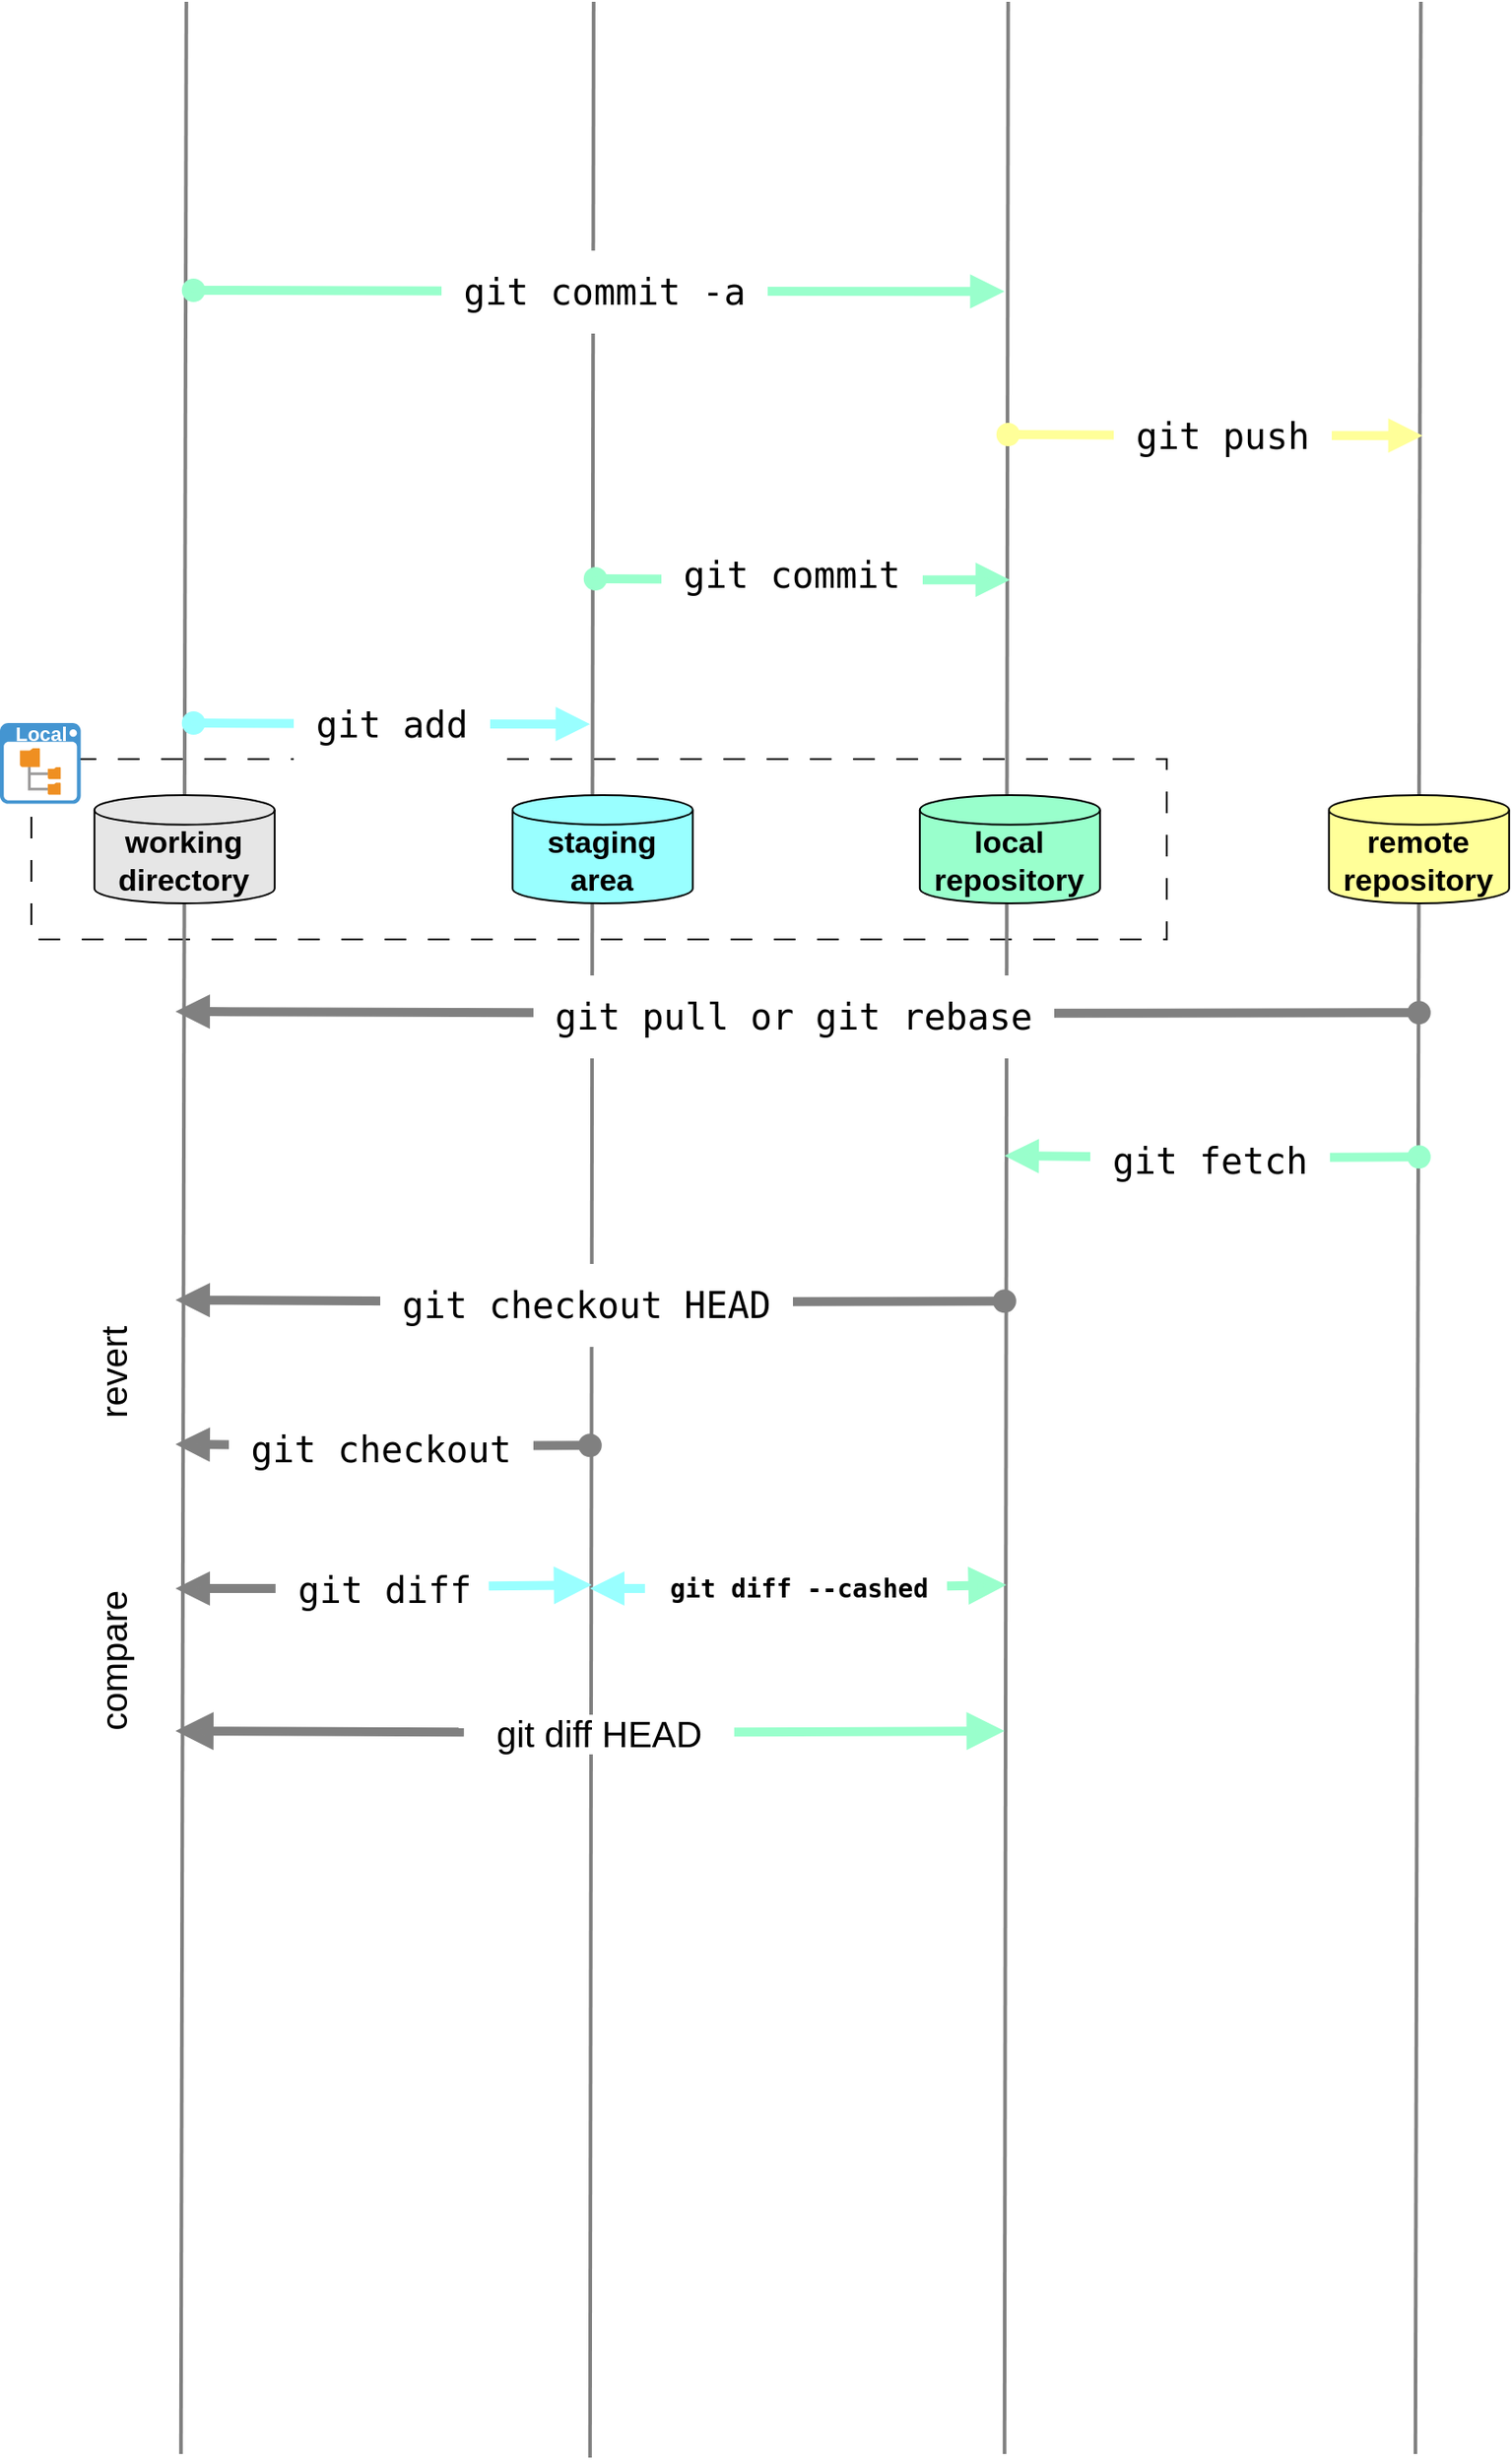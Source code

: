 <mxfile version="24.0.7" type="github" pages="3">
  <diagram name="3 areas" id="zJqC7b9IynARBR749QTm">
    <mxGraphModel dx="3155" dy="1423" grid="1" gridSize="10" guides="1" tooltips="1" connect="1" arrows="1" fold="1" page="1" pageScale="1" pageWidth="827" pageHeight="1169" math="0" shadow="0">
      <root>
        <mxCell id="0" />
        <mxCell id="1" parent="0" />
        <mxCell id="27pTSMQi8Gh_r-mLNvT4-14" value="" style="rounded=0;whiteSpace=wrap;html=1;hachureGap=4;fontFamily=Architects Daughter;fontSource=https%3A%2F%2Ffonts.googleapis.com%2Fcss%3Ffamily%3DArchitects%2BDaughter;fillColor=none;dashed=1;dashPattern=12 12;" vertex="1" parent="1">
          <mxGeometry x="37.4" y="440" width="630" height="100" as="geometry" />
        </mxCell>
        <mxCell id="0hkWVxESS4iukIDbZFaX-8" value="" style="endArrow=none;html=1;rounded=0;strokeWidth=2;strokeColor=#808080;movable=1;resizable=1;rotatable=1;deletable=1;editable=1;locked=0;connectable=1;" parent="1" edge="1">
          <mxGeometry width="50" height="50" relative="1" as="geometry">
            <mxPoint x="120.4" y="1380" as="sourcePoint" />
            <mxPoint x="123.4" y="20" as="targetPoint" />
          </mxGeometry>
        </mxCell>
        <mxCell id="0hkWVxESS4iukIDbZFaX-7" value="" style="endArrow=none;html=1;rounded=0;strokeWidth=2;strokeColor=#808080;movable=1;resizable=1;rotatable=1;deletable=1;editable=1;locked=0;connectable=1;" parent="1" edge="1">
          <mxGeometry width="50" height="50" relative="1" as="geometry">
            <mxPoint x="347.4" y="1382.0" as="sourcePoint" />
            <mxPoint x="349.4" y="20" as="targetPoint" />
          </mxGeometry>
        </mxCell>
        <mxCell id="0hkWVxESS4iukIDbZFaX-6" value="" style="endArrow=none;html=1;rounded=0;strokeWidth=2;strokeColor=#808080;movable=1;resizable=1;rotatable=1;deletable=1;editable=1;locked=0;connectable=1;" parent="1" edge="1">
          <mxGeometry width="50" height="50" relative="1" as="geometry">
            <mxPoint x="805.4" y="1380" as="sourcePoint" />
            <mxPoint x="808.4" y="20" as="targetPoint" />
          </mxGeometry>
        </mxCell>
        <mxCell id="0hkWVxESS4iukIDbZFaX-5" value="" style="endArrow=none;html=1;rounded=0;strokeWidth=2;strokeColor=#808080;movable=1;resizable=1;rotatable=1;deletable=1;editable=1;locked=0;connectable=1;" parent="1" edge="1">
          <mxGeometry width="50" height="50" relative="1" as="geometry">
            <mxPoint x="577.4" y="1380" as="sourcePoint" />
            <mxPoint x="579.4" y="20" as="targetPoint" />
          </mxGeometry>
        </mxCell>
        <mxCell id="0hkWVxESS4iukIDbZFaX-1" value="&lt;b&gt;&lt;font style=&quot;font-size: 17px;&quot;&gt;working directory&lt;/font&gt;&lt;/b&gt;" style="shape=cylinder3;whiteSpace=wrap;html=1;boundedLbl=1;backgroundOutline=1;size=8.2;fillColor=#E6E6E6;flipH=0;flipV=0;movable=1;resizable=1;rotatable=1;deletable=1;editable=1;locked=0;connectable=1;" parent="1" vertex="1">
          <mxGeometry x="72.4" y="460" width="100" height="60" as="geometry" />
        </mxCell>
        <mxCell id="0hkWVxESS4iukIDbZFaX-2" value="&lt;b&gt;&lt;font style=&quot;font-size: 17px;&quot;&gt;remote repository&lt;/font&gt;&lt;/b&gt;" style="shape=cylinder3;whiteSpace=wrap;html=1;boundedLbl=1;backgroundOutline=1;size=8.2;fillColor=#FFFF99;flipH=0;flipV=0;movable=1;resizable=1;rotatable=1;deletable=1;editable=1;locked=0;connectable=1;" parent="1" vertex="1">
          <mxGeometry x="757.4" y="460" width="100" height="60" as="geometry" />
        </mxCell>
        <mxCell id="0hkWVxESS4iukIDbZFaX-3" value="&lt;b&gt;&lt;font style=&quot;font-size: 17px;&quot;&gt;local repository&lt;/font&gt;&lt;/b&gt;" style="shape=cylinder3;whiteSpace=wrap;html=1;boundedLbl=1;backgroundOutline=1;size=8.2;fillColor=#99FFCC;flipH=0;flipV=0;movable=1;resizable=1;rotatable=1;deletable=1;editable=1;locked=0;connectable=1;" parent="1" vertex="1">
          <mxGeometry x="530.4" y="460" width="100" height="60" as="geometry" />
        </mxCell>
        <mxCell id="0hkWVxESS4iukIDbZFaX-4" value="&lt;span style=&quot;font-size: 17px;&quot;&gt;&lt;b&gt;staging area&lt;/b&gt;&lt;/span&gt;" style="shape=cylinder3;whiteSpace=wrap;html=1;boundedLbl=1;backgroundOutline=1;size=8.2;fillColor=#99FFFF;flipH=0;flipV=0;movable=1;resizable=1;rotatable=1;deletable=1;editable=1;locked=0;connectable=1;" parent="1" vertex="1">
          <mxGeometry x="304.4" y="460" width="100" height="60" as="geometry" />
        </mxCell>
        <mxCell id="0hkWVxESS4iukIDbZFaX-29" value="&lt;pre&gt;&lt;br&gt;&lt;/pre&gt;" style="html=1;verticalAlign=bottom;startArrow=oval;startFill=1;endArrow=block;startSize=8;curved=0;rounded=0;shadow=0;strokeColor=#99FFCC;align=center;fontFamily=Helvetica;fontSize=11;fontColor=default;labelBackgroundColor=default;edgeStyle=orthogonalEdgeStyle;flowAnimation=0;strokeWidth=5;" parent="1" edge="1">
          <mxGeometry x="0.002" width="60" relative="1" as="geometry">
            <mxPoint x="127.4" y="180.0" as="sourcePoint" />
            <mxPoint x="577.4" y="180.63" as="targetPoint" />
            <mxPoint as="offset" />
          </mxGeometry>
        </mxCell>
        <mxCell id="0hkWVxESS4iukIDbZFaX-36" value="&lt;pre&gt;&lt;font style=&quot;font-size: 20px;&quot;&gt; git commit -a &lt;/font&gt;&lt;/pre&gt;" style="edgeLabel;html=1;align=center;verticalAlign=middle;resizable=0;points=[];fontFamily=Helvetica;fontSize=11;fontColor=default;labelBackgroundColor=default;" parent="0hkWVxESS4iukIDbZFaX-29" vertex="1" connectable="0">
          <mxGeometry x="0.009" y="1" relative="1" as="geometry">
            <mxPoint as="offset" />
          </mxGeometry>
        </mxCell>
        <mxCell id="0hkWVxESS4iukIDbZFaX-25" value="&lt;pre&gt;&lt;br&gt;&lt;/pre&gt;" style="html=1;verticalAlign=bottom;startArrow=oval;startFill=1;endArrow=block;startSize=8;curved=0;rounded=0;shadow=0;strokeColor=#99FFCC;align=center;fontFamily=Helvetica;fontSize=11;fontColor=default;labelBackgroundColor=default;edgeStyle=orthogonalEdgeStyle;flowAnimation=0;strokeWidth=5;" parent="1" edge="1">
          <mxGeometry x="0.002" width="60" relative="1" as="geometry">
            <mxPoint x="350.4" y="340.0" as="sourcePoint" />
            <mxPoint x="580.4" y="340.63" as="targetPoint" />
            <mxPoint as="offset" />
          </mxGeometry>
        </mxCell>
        <mxCell id="0hkWVxESS4iukIDbZFaX-34" value="&lt;pre&gt;&lt;font style=&quot;font-size: 20px;&quot;&gt; git commit &lt;/font&gt;&lt;/pre&gt;" style="edgeLabel;html=1;align=center;verticalAlign=middle;resizable=0;points=[];fontFamily=Helvetica;fontSize=11;fontColor=default;labelBackgroundColor=default;" parent="0hkWVxESS4iukIDbZFaX-25" vertex="1" connectable="0">
          <mxGeometry x="-0.06" y="4" relative="1" as="geometry">
            <mxPoint as="offset" />
          </mxGeometry>
        </mxCell>
        <mxCell id="0hkWVxESS4iukIDbZFaX-26" value="&lt;pre&gt;&lt;br&gt;&lt;/pre&gt;" style="html=1;verticalAlign=bottom;startArrow=oval;startFill=1;endArrow=block;startSize=8;curved=0;rounded=0;shadow=0;strokeColor=#99FFFF;align=center;fontFamily=Helvetica;fontSize=11;fontColor=default;labelBackgroundColor=default;edgeStyle=orthogonalEdgeStyle;flowAnimation=0;strokeWidth=5;" parent="1" edge="1">
          <mxGeometry x="0.002" width="60" relative="1" as="geometry">
            <mxPoint x="127.4" y="420.0" as="sourcePoint" />
            <mxPoint x="347.4" y="420.63" as="targetPoint" />
            <mxPoint as="offset" />
          </mxGeometry>
        </mxCell>
        <mxCell id="0hkWVxESS4iukIDbZFaX-35" value="&lt;pre&gt;&lt;font style=&quot;font-size: 20px;&quot;&gt; git add &lt;/font&gt;&lt;/pre&gt;" style="edgeLabel;html=1;align=center;verticalAlign=middle;resizable=0;points=[];fontFamily=Helvetica;fontSize=11;fontColor=default;labelBackgroundColor=default;" parent="0hkWVxESS4iukIDbZFaX-26" vertex="1" connectable="0">
          <mxGeometry x="0.007" y="1" relative="1" as="geometry">
            <mxPoint x="-1" as="offset" />
          </mxGeometry>
        </mxCell>
        <mxCell id="0hkWVxESS4iukIDbZFaX-27" value="&lt;pre&gt;&lt;br&gt;&lt;/pre&gt;" style="html=1;verticalAlign=bottom;startArrow=oval;startFill=1;endArrow=block;startSize=8;curved=0;rounded=0;shadow=0;strokeColor=#FFFF99;align=center;fontFamily=Helvetica;fontSize=11;fontColor=default;labelBackgroundColor=default;edgeStyle=orthogonalEdgeStyle;flowAnimation=0;strokeWidth=5;" parent="1" edge="1">
          <mxGeometry x="0.002" width="60" relative="1" as="geometry">
            <mxPoint x="579.4" y="260.0" as="sourcePoint" />
            <mxPoint x="809.4" y="260.63" as="targetPoint" />
            <mxPoint as="offset" />
          </mxGeometry>
        </mxCell>
        <mxCell id="0hkWVxESS4iukIDbZFaX-31" value="&lt;pre&gt;&lt;font style=&quot;font-size: 20px;&quot;&gt; git push &lt;/font&gt;&lt;/pre&gt;" style="edgeLabel;html=1;align=center;verticalAlign=middle;resizable=0;points=[];fontFamily=Helvetica;fontSize=11;fontColor=default;labelBackgroundColor=default;" parent="0hkWVxESS4iukIDbZFaX-27" vertex="1" connectable="0">
          <mxGeometry x="0.031" y="1" relative="1" as="geometry">
            <mxPoint as="offset" />
          </mxGeometry>
        </mxCell>
        <mxCell id="0hkWVxESS4iukIDbZFaX-37" value="&lt;pre&gt;&lt;br&gt;&lt;/pre&gt;" style="html=1;verticalAlign=bottom;startArrow=oval;startFill=1;endArrow=block;startSize=8;curved=0;rounded=0;shadow=0;strokeColor=#808080;align=center;fontFamily=Helvetica;fontSize=11;fontColor=default;labelBackgroundColor=default;edgeStyle=orthogonalEdgeStyle;flowAnimation=0;strokeWidth=5;" parent="1" edge="1">
          <mxGeometry x="0.002" width="60" relative="1" as="geometry">
            <mxPoint x="807.4" y="580.63" as="sourcePoint" />
            <mxPoint x="117.4" y="580" as="targetPoint" />
            <mxPoint as="offset" />
          </mxGeometry>
        </mxCell>
        <mxCell id="0hkWVxESS4iukIDbZFaX-38" value="&lt;pre&gt;&lt;font style=&quot;font-size: 20px;&quot;&gt; git pull or git rebase &lt;/font&gt;&lt;/pre&gt;" style="edgeLabel;html=1;align=center;verticalAlign=middle;resizable=0;points=[];fontFamily=Helvetica;fontSize=11;fontColor=default;labelBackgroundColor=default;" parent="0hkWVxESS4iukIDbZFaX-37" vertex="1" connectable="0">
          <mxGeometry x="0.007" y="1" relative="1" as="geometry">
            <mxPoint x="-1" as="offset" />
          </mxGeometry>
        </mxCell>
        <mxCell id="0hkWVxESS4iukIDbZFaX-40" value="&lt;pre&gt;&lt;br&gt;&lt;/pre&gt;" style="html=1;verticalAlign=bottom;startArrow=oval;startFill=1;endArrow=block;startSize=8;curved=0;rounded=0;shadow=0;strokeColor=#99FFCC;align=center;fontFamily=Helvetica;fontSize=11;fontColor=default;labelBackgroundColor=default;edgeStyle=orthogonalEdgeStyle;flowAnimation=0;strokeWidth=5;" parent="1" edge="1">
          <mxGeometry x="0.002" width="60" relative="1" as="geometry">
            <mxPoint x="807.4" y="660.63" as="sourcePoint" />
            <mxPoint x="577.4" y="660" as="targetPoint" />
            <mxPoint as="offset" />
          </mxGeometry>
        </mxCell>
        <mxCell id="0hkWVxESS4iukIDbZFaX-41" value="&lt;pre&gt;&lt;font style=&quot;font-size: 20px;&quot;&gt; git fetch &lt;/font&gt;&lt;/pre&gt;" style="edgeLabel;html=1;align=center;verticalAlign=middle;resizable=0;points=[];fontFamily=Helvetica;fontSize=11;fontColor=default;labelBackgroundColor=default;" parent="0hkWVxESS4iukIDbZFaX-40" vertex="1" connectable="0">
          <mxGeometry x="0.007" y="1" relative="1" as="geometry">
            <mxPoint x="-1" as="offset" />
          </mxGeometry>
        </mxCell>
        <mxCell id="0hkWVxESS4iukIDbZFaX-42" value="&lt;pre&gt;&lt;br&gt;&lt;/pre&gt;" style="html=1;verticalAlign=bottom;startArrow=oval;startFill=1;endArrow=block;startSize=8;curved=0;rounded=0;shadow=0;strokeColor=#808080;align=center;fontFamily=Helvetica;fontSize=11;fontColor=default;labelBackgroundColor=default;edgeStyle=orthogonalEdgeStyle;flowAnimation=0;strokeWidth=5;" parent="1" edge="1">
          <mxGeometry x="0.002" width="60" relative="1" as="geometry">
            <mxPoint x="577.4" y="740.63" as="sourcePoint" />
            <mxPoint x="117.4" y="740" as="targetPoint" />
            <mxPoint as="offset" />
          </mxGeometry>
        </mxCell>
        <mxCell id="0hkWVxESS4iukIDbZFaX-43" value="&lt;pre&gt;&lt;font style=&quot;font-size: 20px;&quot;&gt; git checkout HEAD &lt;/font&gt;&lt;/pre&gt;" style="edgeLabel;html=1;align=center;verticalAlign=middle;resizable=0;points=[];fontFamily=Helvetica;fontSize=11;fontColor=default;labelBackgroundColor=default;" parent="0hkWVxESS4iukIDbZFaX-42" vertex="1" connectable="0">
          <mxGeometry x="0.007" y="1" relative="1" as="geometry">
            <mxPoint x="-1" as="offset" />
          </mxGeometry>
        </mxCell>
        <mxCell id="0hkWVxESS4iukIDbZFaX-44" value="&lt;pre&gt;&lt;br&gt;&lt;/pre&gt;" style="html=1;verticalAlign=bottom;startArrow=oval;startFill=1;endArrow=block;startSize=8;curved=0;rounded=0;shadow=0;strokeColor=#808080;align=center;fontFamily=Helvetica;fontSize=11;fontColor=default;labelBackgroundColor=default;edgeStyle=orthogonalEdgeStyle;flowAnimation=0;strokeWidth=5;" parent="1" edge="1">
          <mxGeometry x="0.002" width="60" relative="1" as="geometry">
            <mxPoint x="347.4" y="820.63" as="sourcePoint" />
            <mxPoint x="117.4" y="820" as="targetPoint" />
            <mxPoint as="offset" />
          </mxGeometry>
        </mxCell>
        <mxCell id="0hkWVxESS4iukIDbZFaX-45" value="&lt;pre&gt;&lt;font style=&quot;font-size: 20px;&quot;&gt; git checkout &lt;/font&gt;&lt;/pre&gt;" style="edgeLabel;html=1;align=center;verticalAlign=middle;resizable=0;points=[];fontFamily=Helvetica;fontSize=11;fontColor=default;labelBackgroundColor=default;" parent="0hkWVxESS4iukIDbZFaX-44" vertex="1" connectable="0">
          <mxGeometry x="0.007" y="1" relative="1" as="geometry">
            <mxPoint x="-1" as="offset" />
          </mxGeometry>
        </mxCell>
        <mxCell id="0hkWVxESS4iukIDbZFaX-47" value="&lt;font style=&quot;font-size: 20px;&quot;&gt;revert&lt;/font&gt;" style="text;html=1;align=center;verticalAlign=middle;resizable=0;points=[];autosize=1;strokeColor=none;fillColor=none;fontFamily=Helvetica;fontSize=11;fontColor=default;labelBackgroundColor=default;horizontal=0;" parent="1" vertex="1">
          <mxGeometry x="47.4" y="760" width="70" height="40" as="geometry" />
        </mxCell>
        <mxCell id="0hkWVxESS4iukIDbZFaX-56" value="&lt;font style=&quot;font-size: 20px;&quot;&gt;compare&lt;/font&gt;" style="text;html=1;align=center;verticalAlign=middle;resizable=0;points=[];autosize=1;strokeColor=none;fillColor=none;fontFamily=Helvetica;fontSize=11;fontColor=default;labelBackgroundColor=default;horizontal=0;" parent="1" vertex="1">
          <mxGeometry x="57.4" y="895" width="50" height="90" as="geometry" />
        </mxCell>
        <mxCell id="27pTSMQi8Gh_r-mLNvT4-8" value="" style="group" vertex="1" connectable="0" parent="1">
          <mxGeometry x="117.4" y="960" width="460.0" height="40" as="geometry" />
        </mxCell>
        <mxCell id="0hkWVxESS4iukIDbZFaX-55" value="" style="edgeStyle=none;orthogonalLoop=1;jettySize=auto;html=1;endArrow=none;startArrow=block;endSize=8;startSize=8;rounded=0;shadow=0;strokeColor=#808080;align=center;verticalAlign=middle;fontFamily=Helvetica;fontSize=11;fontColor=default;labelBackgroundColor=default;flowAnimation=0;curved=1;strokeWidth=5;startFill=1;endFill=0;" parent="27pTSMQi8Gh_r-mLNvT4-8" edge="1" target="27pTSMQi8Gh_r-mLNvT4-6">
          <mxGeometry width="100" relative="1" as="geometry">
            <mxPoint y="19" as="sourcePoint" />
            <mxPoint x="140.0" y="19" as="targetPoint" />
            <Array as="points" />
          </mxGeometry>
        </mxCell>
        <mxCell id="27pTSMQi8Gh_r-mLNvT4-6" value="&lt;span style=&quot;font-family: Helvetica; font-size: 20px; background-color: rgb(255, 255, 255);&quot;&gt;&amp;nbsp;git&amp;nbsp;diff HEAD&amp;nbsp;&lt;/span&gt;" style="text;html=1;align=center;verticalAlign=middle;resizable=0;points=[];autosize=1;strokeColor=none;fillColor=none;fontFamily=Architects Daughter;fontSource=https%3A%2F%2Ffonts.googleapis.com%2Fcss%3Ffamily%3DArchitects%2BDaughter;flipH=0;flipV=1;" vertex="1" parent="27pTSMQi8Gh_r-mLNvT4-8">
          <mxGeometry x="160.0" width="150" height="40" as="geometry" />
        </mxCell>
        <UserObject label="" id="27pTSMQi8Gh_r-mLNvT4-7">
          <mxCell style="edgeStyle=none;orthogonalLoop=1;jettySize=auto;html=1;endArrow=none;startArrow=block;endSize=8;startSize=8;rounded=0;shadow=0;strokeColor=#99FFCC;align=center;verticalAlign=middle;fontFamily=Helvetica;fontSize=11;fontColor=default;labelBackgroundColor=default;flowAnimation=0;curved=0;strokeWidth=5;startFill=1;endFill=0;jumpStyle=none;" edge="1" parent="27pTSMQi8Gh_r-mLNvT4-8" target="27pTSMQi8Gh_r-mLNvT4-6">
            <mxGeometry width="100" relative="1" as="geometry">
              <mxPoint x="460.0" y="19" as="sourcePoint" />
              <mxPoint x="340.0" y="19" as="targetPoint" />
              <Array as="points" />
            </mxGeometry>
          </mxCell>
        </UserObject>
        <mxCell id="27pTSMQi8Gh_r-mLNvT4-9" value="" style="group" vertex="1" connectable="0" parent="1">
          <mxGeometry x="117.4" y="870" width="231" height="60" as="geometry" />
        </mxCell>
        <UserObject label="" id="0hkWVxESS4iukIDbZFaX-51">
          <mxCell style="edgeStyle=none;orthogonalLoop=1;jettySize=auto;html=1;endArrow=none;startArrow=block;rounded=0;shadow=0;strokeColor=#808080;align=center;verticalAlign=middle;fontFamily=Helvetica;fontSize=11;fontColor=default;labelBackgroundColor=default;flowAnimation=0;curved=0;strokeWidth=5;startFill=1;endFill=0;jumpStyle=none;" parent="27pTSMQi8Gh_r-mLNvT4-9" edge="1" target="27pTSMQi8Gh_r-mLNvT4-4">
            <mxGeometry width="100" relative="1" as="geometry">
              <mxPoint y="30" as="sourcePoint" />
              <mxPoint x="80" y="30" as="targetPoint" />
              <Array as="points" />
            </mxGeometry>
          </mxCell>
        </UserObject>
        <UserObject label="" id="27pTSMQi8Gh_r-mLNvT4-3">
          <mxCell style="edgeStyle=none;orthogonalLoop=1;jettySize=auto;html=1;endArrow=none;startArrow=block;endSize=8;startSize=8;rounded=0;shadow=0;strokeColor=#99FFFF;align=center;verticalAlign=middle;fontFamily=Helvetica;fontSize=11;fontColor=default;labelBackgroundColor=default;flowAnimation=0;curved=0;strokeWidth=5;startFill=1;endFill=0;jumpStyle=none;entryX=0.986;entryY=0.478;entryDx=0;entryDy=0;entryPerimeter=0;" edge="1" parent="27pTSMQi8Gh_r-mLNvT4-9" target="27pTSMQi8Gh_r-mLNvT4-4">
            <mxGeometry width="100" relative="1" as="geometry">
              <mxPoint x="231" y="28" as="sourcePoint" />
              <mxPoint x="180" y="28" as="targetPoint" />
              <Array as="points" />
            </mxGeometry>
          </mxCell>
        </UserObject>
        <mxCell id="27pTSMQi8Gh_r-mLNvT4-4" value="&lt;pre&gt;&lt;font style=&quot;font-size: 20px;&quot;&gt;git diff&lt;/font&gt;&lt;/pre&gt;" style="text;html=1;align=center;verticalAlign=middle;resizable=0;points=[];autosize=1;strokeColor=none;fillColor=none;fontFamily=Architects Daughter;fontSource=https%3A%2F%2Ffonts.googleapis.com%2Fcss%3Ffamily%3DArchitects%2BDaughter;gradientColor=none;" vertex="1" parent="27pTSMQi8Gh_r-mLNvT4-9">
          <mxGeometry x="55.5" width="120" height="60" as="geometry" />
        </mxCell>
        <mxCell id="27pTSMQi8Gh_r-mLNvT4-10" value="" style="group" vertex="1" connectable="0" parent="1">
          <mxGeometry x="347.4" y="870" width="231" height="60" as="geometry" />
        </mxCell>
        <UserObject label="" id="27pTSMQi8Gh_r-mLNvT4-11">
          <mxCell style="edgeStyle=none;orthogonalLoop=1;jettySize=auto;html=1;endArrow=none;startArrow=block;rounded=0;shadow=0;strokeColor=#99FFFF;align=center;verticalAlign=middle;fontFamily=Helvetica;fontSize=11;fontColor=default;labelBackgroundColor=default;flowAnimation=0;curved=0;strokeWidth=5;startFill=1;endFill=0;jumpStyle=none;" edge="1" parent="27pTSMQi8Gh_r-mLNvT4-10" target="27pTSMQi8Gh_r-mLNvT4-13">
            <mxGeometry width="100" relative="1" as="geometry">
              <mxPoint y="30" as="sourcePoint" />
              <mxPoint x="80" y="30" as="targetPoint" />
              <Array as="points" />
            </mxGeometry>
          </mxCell>
        </UserObject>
        <UserObject label="" id="27pTSMQi8Gh_r-mLNvT4-12">
          <mxCell style="edgeStyle=none;orthogonalLoop=1;jettySize=auto;html=1;endArrow=none;startArrow=block;endSize=8;startSize=8;rounded=0;shadow=0;strokeColor=#99FFCC;align=center;verticalAlign=middle;fontFamily=Helvetica;fontSize=11;fontColor=default;labelBackgroundColor=default;flowAnimation=0;curved=0;strokeWidth=5;startFill=1;endFill=0;jumpStyle=none;entryX=0.986;entryY=0.478;entryDx=0;entryDy=0;entryPerimeter=0;" edge="1" parent="27pTSMQi8Gh_r-mLNvT4-10" target="27pTSMQi8Gh_r-mLNvT4-13">
            <mxGeometry width="100" relative="1" as="geometry">
              <mxPoint x="231" y="28" as="sourcePoint" />
              <mxPoint x="180" y="28" as="targetPoint" />
              <Array as="points" />
            </mxGeometry>
          </mxCell>
        </UserObject>
        <mxCell id="27pTSMQi8Gh_r-mLNvT4-13" value="&lt;pre style=&quot;font-size: 14px;&quot;&gt;&lt;font style=&quot;font-size: 14px;&quot;&gt;git diff --cashed&lt;/font&gt;&lt;/pre&gt;" style="text;html=1;align=center;verticalAlign=middle;resizable=0;points=[];autosize=1;strokeColor=none;fillColor=none;fontFamily=Architects Daughter;fontSource=https%3A%2F%2Ffonts.googleapis.com%2Fcss%3Ffamily%3DArchitects%2BDaughter;gradientColor=none;fontStyle=1;fontSize=14;" vertex="1" parent="27pTSMQi8Gh_r-mLNvT4-10">
          <mxGeometry x="30.5" width="170" height="60" as="geometry" />
        </mxCell>
        <mxCell id="27pTSMQi8Gh_r-mLNvT4-24" value="" style="group" vertex="1" connectable="0" parent="1">
          <mxGeometry x="20.0" y="416" width="47.4" height="48.8" as="geometry" />
        </mxCell>
        <mxCell id="27pTSMQi8Gh_r-mLNvT4-22" value="" style="shadow=0;dashed=0;html=1;strokeColor=none;fillColor=#4495D1;labelPosition=center;verticalLabelPosition=bottom;verticalAlign=top;align=center;outlineConnect=0;shape=mxgraph.veeam.2d.file_system_browser;" vertex="1" parent="27pTSMQi8Gh_r-mLNvT4-24">
          <mxGeometry y="4" width="44.8" height="44.8" as="geometry" />
        </mxCell>
        <mxCell id="27pTSMQi8Gh_r-mLNvT4-19" value="&lt;font color=&quot;#ffffff&quot;&gt;Local&amp;nbsp;&lt;/font&gt;" style="dashed=0;html=1;fillColor=none;strokeColor=none;align=center;rounded=1;arcSize=10;fontColor=#596780;fontStyle=1;fontSize=11;shadow=0" vertex="1" parent="27pTSMQi8Gh_r-mLNvT4-24">
          <mxGeometry x="1.421e-14" width="47.4" height="20" as="geometry" />
        </mxCell>
        <mxCell id="27pTSMQi8Gh_r-mLNvT4-42" value="File status" parent="0" />
      </root>
    </mxGraphModel>
  </diagram>
  <diagram id="MjuzoO2JLiGAHE04lup4" name="git diff">
    <mxGraphModel dx="1262" dy="569" grid="1" gridSize="10" guides="1" tooltips="1" connect="1" arrows="1" fold="1" page="1" pageScale="1" pageWidth="827" pageHeight="1169" math="0" shadow="0">
      <root>
        <mxCell id="0" />
        <mxCell id="1" parent="0" />
      </root>
    </mxGraphModel>
  </diagram>
  <diagram id="48pv1piM8zrW4aCiMmBJ" name="4 files statused">
    <mxGraphModel dx="4207" dy="1897" grid="1" gridSize="10" guides="1" tooltips="1" connect="1" arrows="1" fold="1" page="1" pageScale="1" pageWidth="1169" pageHeight="827" math="0" shadow="0">
      <root>
        <mxCell id="0" />
        <mxCell id="1" parent="0" />
        <mxCell id="MZME8LE3W0G9AgC13R30-1" value="" style="edgeStyle=orthogonalEdgeStyle;rounded=0;orthogonalLoop=1;jettySize=auto;html=1;curved=1;" edge="1" parent="1" source="MZME8LE3W0G9AgC13R30-3" target="MZME8LE3W0G9AgC13R30-6">
          <mxGeometry relative="1" as="geometry">
            <Array as="points">
              <mxPoint x="299" y="304" />
              <mxPoint x="489" y="304" />
            </Array>
          </mxGeometry>
        </mxCell>
        <mxCell id="MZME8LE3W0G9AgC13R30-2" value="&lt;font style=&quot;font-size: 20px;&quot;&gt;add file&lt;/font&gt;" style="edgeLabel;html=1;align=center;verticalAlign=middle;resizable=0;points=[];" vertex="1" connectable="0" parent="MZME8LE3W0G9AgC13R30-1">
          <mxGeometry x="0.002" y="-1" relative="1" as="geometry">
            <mxPoint as="offset" />
          </mxGeometry>
        </mxCell>
        <mxCell id="MZME8LE3W0G9AgC13R30-3" value="&lt;font style=&quot;font-size: 20px; background-color: rgb(153, 255, 204);&quot;&gt;untracked&lt;/font&gt;" style="sketch=0;aspect=fixed;pointerEvents=1;shadow=0;dashed=0;html=1;strokeColor=none;labelPosition=center;verticalLabelPosition=bottom;verticalAlign=top;align=center;shape=mxgraph.azure.rdp_remoting_file;fillColor=#0078D7;flipH=0;" vertex="1" parent="1">
          <mxGeometry x="275" y="374" width="48" height="50" as="geometry" />
        </mxCell>
        <mxCell id="MZME8LE3W0G9AgC13R30-4" value="" style="edgeStyle=orthogonalEdgeStyle;rounded=0;orthogonalLoop=1;jettySize=auto;html=1;curved=1;exitX=0.9;exitY=0.1;exitDx=0;exitDy=0;exitPerimeter=0;" edge="1" parent="1" source="MZME8LE3W0G9AgC13R30-6" target="MZME8LE3W0G9AgC13R30-9">
          <mxGeometry relative="1" as="geometry">
            <Array as="points">
              <mxPoint x="508" y="294" />
              <mxPoint x="679" y="294" />
            </Array>
          </mxGeometry>
        </mxCell>
        <mxCell id="MZME8LE3W0G9AgC13R30-5" value="&lt;font style=&quot;font-size: 20px;&quot;&gt;edit file&lt;/font&gt;" style="edgeLabel;html=1;align=center;verticalAlign=middle;resizable=0;points=[];" vertex="1" connectable="0" parent="MZME8LE3W0G9AgC13R30-4">
          <mxGeometry x="0.006" y="4" relative="1" as="geometry">
            <mxPoint as="offset" />
          </mxGeometry>
        </mxCell>
        <mxCell id="MZME8LE3W0G9AgC13R30-6" value="&lt;font style=&quot;font-size: 20px;&quot;&gt;unmodified&lt;/font&gt;" style="sketch=0;aspect=fixed;pointerEvents=1;shadow=0;dashed=0;html=1;strokeColor=none;labelPosition=center;verticalLabelPosition=bottom;verticalAlign=top;align=center;shape=mxgraph.azure.rdp_remoting_file;fillColor=#0078D7;flipH=0;" vertex="1" parent="1">
          <mxGeometry x="465" y="374" width="48" height="50" as="geometry" />
        </mxCell>
        <mxCell id="MZME8LE3W0G9AgC13R30-7" value="" style="edgeStyle=orthogonalEdgeStyle;rounded=0;orthogonalLoop=1;jettySize=auto;html=1;curved=1;exitX=0.9;exitY=0.1;exitDx=0;exitDy=0;exitPerimeter=0;" edge="1" parent="1" source="MZME8LE3W0G9AgC13R30-9" target="MZME8LE3W0G9AgC13R30-12">
          <mxGeometry relative="1" as="geometry">
            <Array as="points">
              <mxPoint x="698" y="294" />
              <mxPoint x="869" y="294" />
            </Array>
          </mxGeometry>
        </mxCell>
        <mxCell id="MZME8LE3W0G9AgC13R30-8" value="&lt;font style=&quot;font-size: 20px;&quot;&gt;stage file&lt;/font&gt;" style="edgeLabel;html=1;align=center;verticalAlign=middle;resizable=0;points=[];" vertex="1" connectable="0" parent="MZME8LE3W0G9AgC13R30-7">
          <mxGeometry x="-0.079" y="3" relative="1" as="geometry">
            <mxPoint as="offset" />
          </mxGeometry>
        </mxCell>
        <mxCell id="MZME8LE3W0G9AgC13R30-9" value="&lt;font style=&quot;font-size: 20px;&quot;&gt;modified&lt;/font&gt;" style="sketch=0;aspect=fixed;pointerEvents=1;shadow=0;dashed=0;html=1;strokeColor=none;labelPosition=center;verticalLabelPosition=bottom;verticalAlign=top;align=center;shape=mxgraph.azure.rdp_remoting_file;fillColor=#0078D7;flipH=0;" vertex="1" parent="1">
          <mxGeometry x="655" y="374" width="48" height="50" as="geometry" />
        </mxCell>
        <mxCell id="MZME8LE3W0G9AgC13R30-10" style="edgeStyle=orthogonalEdgeStyle;rounded=0;orthogonalLoop=1;jettySize=auto;html=1;exitX=0.5;exitY=1;exitDx=0;exitDy=0;exitPerimeter=0;curved=1;entryX=0.96;entryY=0.96;entryDx=0;entryDy=0;entryPerimeter=0;strokeWidth=1;" edge="1" parent="1" source="MZME8LE3W0G9AgC13R30-12" target="MZME8LE3W0G9AgC13R30-6">
          <mxGeometry relative="1" as="geometry">
            <mxPoint x="485" y="424" as="targetPoint" />
            <Array as="points">
              <mxPoint x="869" y="534.03" />
              <mxPoint x="511" y="534.03" />
            </Array>
          </mxGeometry>
        </mxCell>
        <mxCell id="MZME8LE3W0G9AgC13R30-11" value="&lt;font style=&quot;font-size: 20px;&quot;&gt;commit&lt;/font&gt;" style="edgeLabel;html=1;align=center;verticalAlign=middle;resizable=0;points=[];" vertex="1" connectable="0" parent="MZME8LE3W0G9AgC13R30-10">
          <mxGeometry x="-0.002" relative="1" as="geometry">
            <mxPoint as="offset" />
          </mxGeometry>
        </mxCell>
        <mxCell id="MZME8LE3W0G9AgC13R30-12" value="&lt;font style=&quot;font-size: 20px;&quot;&gt;staged&lt;/font&gt;" style="sketch=0;aspect=fixed;pointerEvents=1;shadow=0;dashed=0;html=1;strokeColor=none;labelPosition=center;verticalLabelPosition=bottom;verticalAlign=top;align=center;shape=mxgraph.azure.rdp_remoting_file;fillColor=#0078D7;flipH=0;" vertex="1" parent="1">
          <mxGeometry x="845" y="374" width="48" height="50" as="geometry" />
        </mxCell>
        <mxCell id="MZME8LE3W0G9AgC13R30-13" style="edgeStyle=orthogonalEdgeStyle;rounded=0;orthogonalLoop=1;jettySize=auto;html=1;exitX=0.5;exitY=1;exitDx=0;exitDy=0;exitPerimeter=0;entryX=0.5;entryY=1;entryDx=0;entryDy=0;entryPerimeter=0;curved=1;" edge="1" parent="1" source="MZME8LE3W0G9AgC13R30-6" target="MZME8LE3W0G9AgC13R30-3">
          <mxGeometry relative="1" as="geometry">
            <Array as="points">
              <mxPoint x="489" y="534.03" />
              <mxPoint x="299" y="534.03" />
            </Array>
          </mxGeometry>
        </mxCell>
        <mxCell id="MZME8LE3W0G9AgC13R30-14" value="&lt;font style=&quot;font-size: 20px;&quot;&gt;remove file&lt;/font&gt;" style="edgeLabel;html=1;align=center;verticalAlign=middle;resizable=0;points=[];" vertex="1" connectable="0" parent="MZME8LE3W0G9AgC13R30-13">
          <mxGeometry x="0.018" y="-2" relative="1" as="geometry">
            <mxPoint as="offset" />
          </mxGeometry>
        </mxCell>
      </root>
    </mxGraphModel>
  </diagram>
</mxfile>
